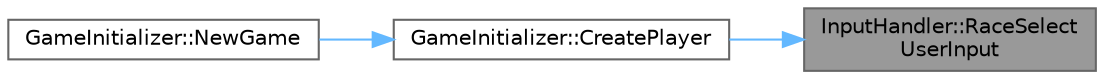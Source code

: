digraph "InputHandler::RaceSelectUserInput"
{
 // LATEX_PDF_SIZE
  bgcolor="transparent";
  edge [fontname=Helvetica,fontsize=10,labelfontname=Helvetica,labelfontsize=10];
  node [fontname=Helvetica,fontsize=10,shape=box,height=0.2,width=0.4];
  rankdir="RL";
  Node1 [id="Node000001",label="InputHandler::RaceSelect\lUserInput",height=0.2,width=0.4,color="gray40", fillcolor="grey60", style="filled", fontcolor="black",tooltip="Handles user input for race selection."];
  Node1 -> Node2 [id="edge1_Node000001_Node000002",dir="back",color="steelblue1",style="solid",tooltip=" "];
  Node2 [id="Node000002",label="GameInitializer::CreatePlayer",height=0.2,width=0.4,color="grey40", fillcolor="white", style="filled",URL="$class_game_initializer.html#a4a0f41e68a305e7d9f623c3a9e7825f1",tooltip="Creates a new player."];
  Node2 -> Node3 [id="edge2_Node000002_Node000003",dir="back",color="steelblue1",style="solid",tooltip=" "];
  Node3 [id="Node000003",label="GameInitializer::NewGame",height=0.2,width=0.4,color="grey40", fillcolor="white", style="filled",URL="$class_game_initializer.html#ae604744fcd25ff4e95f332f29c1b60d5",tooltip="Starts a new game."];
}
